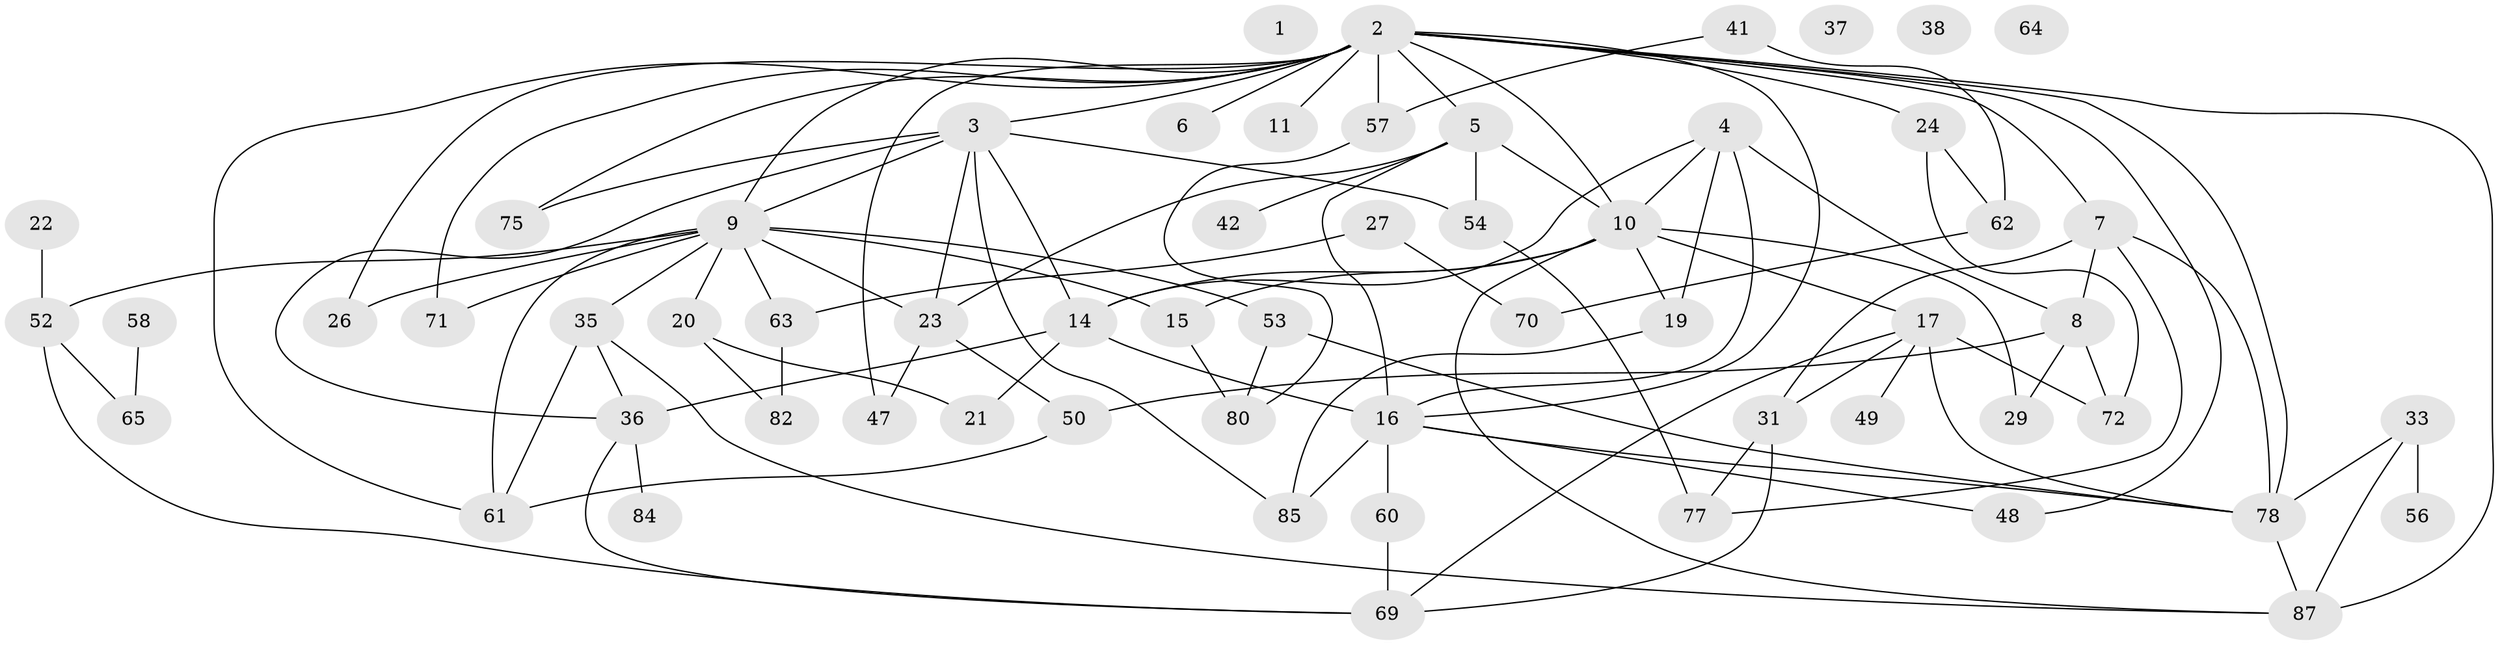 // original degree distribution, {0: 0.04597701149425287, 6: 0.08045977011494253, 2: 0.22988505747126436, 3: 0.25287356321839083, 1: 0.09195402298850575, 4: 0.1724137931034483, 5: 0.08045977011494253, 8: 0.011494252873563218, 7: 0.034482758620689655}
// Generated by graph-tools (version 1.1) at 2025/16/03/04/25 18:16:46]
// undirected, 60 vertices, 105 edges
graph export_dot {
graph [start="1"]
  node [color=gray90,style=filled];
  1;
  2 [super="+13+34+40+44+59+74"];
  3 [super="+46+73"];
  4 [super="+43+76"];
  5 [super="+28+45+79"];
  6;
  7 [super="+68"];
  8 [super="+12+18"];
  9 [super="+39+67+86"];
  10 [super="+25+66"];
  11 [super="+32"];
  14 [super="+83"];
  15 [super="+55"];
  16 [super="+30+51+81"];
  17;
  19;
  20;
  21;
  22;
  23;
  24;
  26;
  27;
  29;
  31;
  33;
  35;
  36;
  37;
  38;
  41;
  42;
  47;
  48;
  49;
  50;
  52;
  53;
  54;
  56;
  57;
  58;
  60;
  61;
  62;
  63;
  64;
  65;
  69;
  70;
  71;
  72;
  75;
  77;
  78;
  80;
  82;
  84;
  85;
  87;
  2 -- 71;
  2 -- 57 [weight=2];
  2 -- 75;
  2 -- 61;
  2 -- 48;
  2 -- 87 [weight=2];
  2 -- 47;
  2 -- 6;
  2 -- 26 [weight=2];
  2 -- 78;
  2 -- 7 [weight=2];
  2 -- 24;
  2 -- 10 [weight=2];
  2 -- 3;
  2 -- 5;
  2 -- 9;
  2 -- 11;
  2 -- 16;
  3 -- 54;
  3 -- 23;
  3 -- 36;
  3 -- 85;
  3 -- 75;
  3 -- 14;
  3 -- 9;
  4 -- 19;
  4 -- 16 [weight=2];
  4 -- 14;
  4 -- 8;
  4 -- 10;
  5 -- 10;
  5 -- 54;
  5 -- 23;
  5 -- 42;
  5 -- 16;
  7 -- 8;
  7 -- 77;
  7 -- 78;
  7 -- 31;
  8 -- 50;
  8 -- 72;
  8 -- 29;
  9 -- 35;
  9 -- 20;
  9 -- 63;
  9 -- 71;
  9 -- 23;
  9 -- 26;
  9 -- 61;
  9 -- 15;
  9 -- 52;
  9 -- 53;
  10 -- 17;
  10 -- 29;
  10 -- 14;
  10 -- 19;
  10 -- 87;
  10 -- 15;
  14 -- 36;
  14 -- 21;
  14 -- 16;
  15 -- 80;
  16 -- 60;
  16 -- 48;
  16 -- 85;
  16 -- 78;
  17 -- 31;
  17 -- 49;
  17 -- 69;
  17 -- 72;
  17 -- 78;
  19 -- 85;
  20 -- 21;
  20 -- 82;
  22 -- 52;
  23 -- 47;
  23 -- 50;
  24 -- 62;
  24 -- 72;
  27 -- 63;
  27 -- 70;
  31 -- 69;
  31 -- 77;
  33 -- 56;
  33 -- 78;
  33 -- 87;
  35 -- 36;
  35 -- 61;
  35 -- 87;
  36 -- 69;
  36 -- 84;
  41 -- 57;
  41 -- 62;
  50 -- 61;
  52 -- 65;
  52 -- 69;
  53 -- 78;
  53 -- 80;
  54 -- 77;
  57 -- 80;
  58 -- 65;
  60 -- 69;
  62 -- 70;
  63 -- 82;
  78 -- 87;
}
